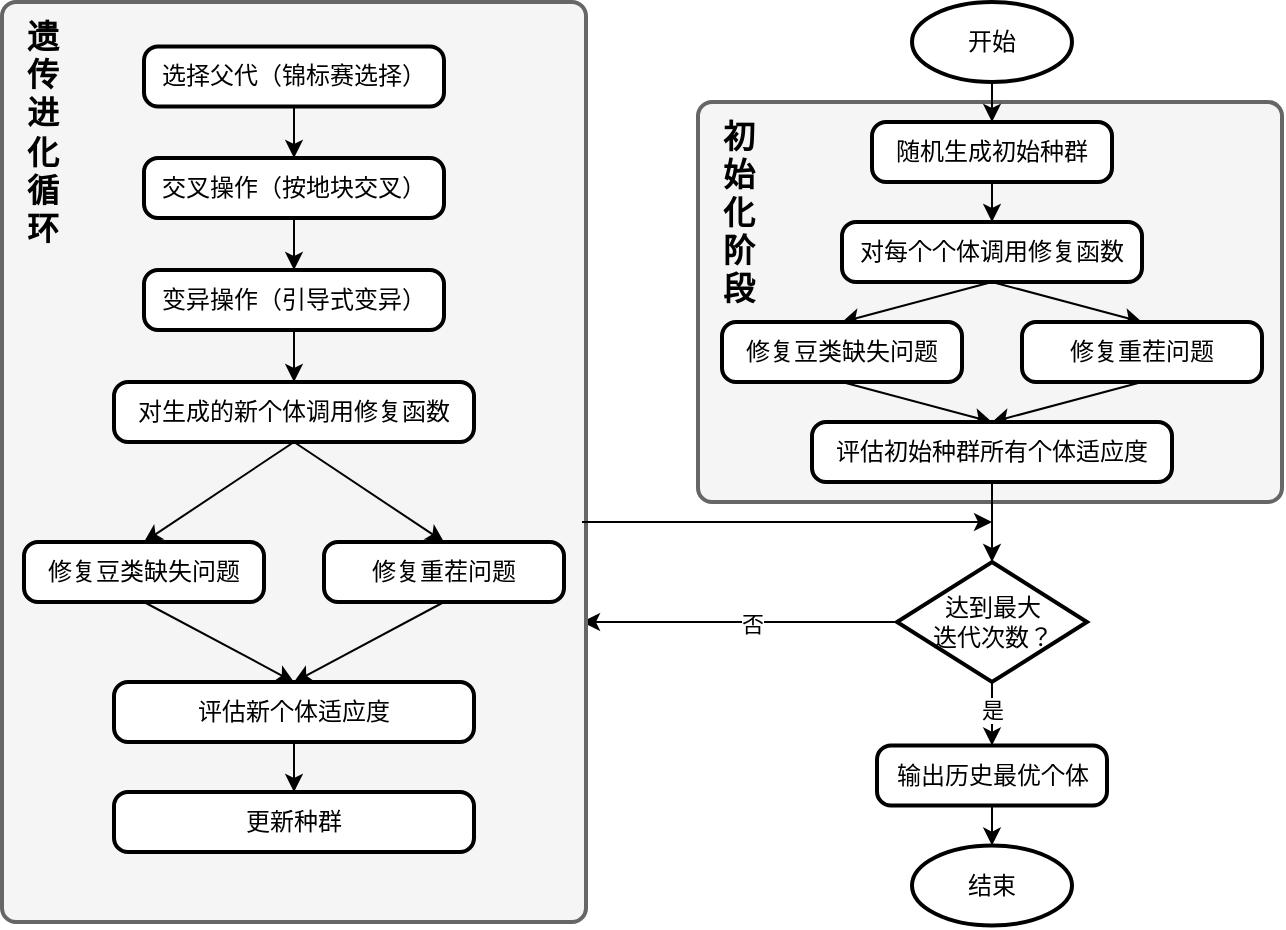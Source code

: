 <mxfile version="28.0.6">
  <diagram name="第 1 页" id="uOn0SmfI0yPcDQvzSCrN">
    <mxGraphModel dx="1042" dy="722" grid="1" gridSize="10" guides="1" tooltips="1" connect="1" arrows="1" fold="1" page="1" pageScale="1" pageWidth="827" pageHeight="1169" math="0" shadow="0">
      <root>
        <mxCell id="0" />
        <mxCell id="1" parent="0" />
        <mxCell id="OTty_-bSCkuFEAAzwOe2-79" value="" style="rounded=1;whiteSpace=wrap;html=1;absoluteArcSize=1;arcSize=14;strokeWidth=2;fillColor=#f5f5f5;strokeColor=#666666;fontColor=#333333;" parent="1" vertex="1">
          <mxGeometry x="458" y="210" width="292" height="200" as="geometry" />
        </mxCell>
        <mxCell id="OTty_-bSCkuFEAAzwOe2-48" style="edgeStyle=orthogonalEdgeStyle;rounded=0;orthogonalLoop=1;jettySize=auto;html=1;exitX=0.5;exitY=1;exitDx=0;exitDy=0;exitPerimeter=0;entryX=0.5;entryY=0;entryDx=0;entryDy=0;" parent="1" source="OTty_-bSCkuFEAAzwOe2-39" target="OTty_-bSCkuFEAAzwOe2-40" edge="1">
          <mxGeometry relative="1" as="geometry" />
        </mxCell>
        <mxCell id="OTty_-bSCkuFEAAzwOe2-39" value="开始" style="strokeWidth=2;html=1;shape=mxgraph.flowchart.start_1;whiteSpace=wrap;" parent="1" vertex="1">
          <mxGeometry x="565" y="160" width="80" height="40" as="geometry" />
        </mxCell>
        <mxCell id="OTty_-bSCkuFEAAzwOe2-49" style="edgeStyle=orthogonalEdgeStyle;rounded=0;orthogonalLoop=1;jettySize=auto;html=1;exitX=0.5;exitY=1;exitDx=0;exitDy=0;entryX=0.5;entryY=0;entryDx=0;entryDy=0;" parent="1" source="OTty_-bSCkuFEAAzwOe2-40" target="OTty_-bSCkuFEAAzwOe2-41" edge="1">
          <mxGeometry relative="1" as="geometry" />
        </mxCell>
        <mxCell id="OTty_-bSCkuFEAAzwOe2-40" value="随机生成初始种群" style="rounded=1;whiteSpace=wrap;html=1;absoluteArcSize=1;arcSize=14;strokeWidth=2;" parent="1" vertex="1">
          <mxGeometry x="545" y="220" width="120" height="30" as="geometry" />
        </mxCell>
        <mxCell id="OTty_-bSCkuFEAAzwOe2-44" style="rounded=0;orthogonalLoop=1;jettySize=auto;html=1;exitX=0.5;exitY=1;exitDx=0;exitDy=0;entryX=0.5;entryY=0;entryDx=0;entryDy=0;" parent="1" source="OTty_-bSCkuFEAAzwOe2-41" target="OTty_-bSCkuFEAAzwOe2-42" edge="1">
          <mxGeometry relative="1" as="geometry" />
        </mxCell>
        <mxCell id="OTty_-bSCkuFEAAzwOe2-45" style="rounded=0;orthogonalLoop=1;jettySize=auto;html=1;exitX=0.5;exitY=1;exitDx=0;exitDy=0;entryX=0.5;entryY=0;entryDx=0;entryDy=0;" parent="1" source="OTty_-bSCkuFEAAzwOe2-41" target="OTty_-bSCkuFEAAzwOe2-43" edge="1">
          <mxGeometry relative="1" as="geometry" />
        </mxCell>
        <mxCell id="OTty_-bSCkuFEAAzwOe2-41" value="对每个个体调用修复函数" style="rounded=1;whiteSpace=wrap;html=1;absoluteArcSize=1;arcSize=14;strokeWidth=2;" parent="1" vertex="1">
          <mxGeometry x="530" y="270" width="150" height="30" as="geometry" />
        </mxCell>
        <mxCell id="OTty_-bSCkuFEAAzwOe2-50" style="rounded=0;orthogonalLoop=1;jettySize=auto;html=1;exitX=0.5;exitY=1;exitDx=0;exitDy=0;entryX=0.5;entryY=0;entryDx=0;entryDy=0;" parent="1" source="OTty_-bSCkuFEAAzwOe2-42" target="OTty_-bSCkuFEAAzwOe2-47" edge="1">
          <mxGeometry relative="1" as="geometry" />
        </mxCell>
        <mxCell id="OTty_-bSCkuFEAAzwOe2-42" value="修复豆类缺失问题" style="rounded=1;whiteSpace=wrap;html=1;absoluteArcSize=1;arcSize=14;strokeWidth=2;" parent="1" vertex="1">
          <mxGeometry x="470" y="320" width="120" height="30" as="geometry" />
        </mxCell>
        <mxCell id="OTty_-bSCkuFEAAzwOe2-51" style="rounded=0;orthogonalLoop=1;jettySize=auto;html=1;exitX=0.5;exitY=1;exitDx=0;exitDy=0;entryX=0.5;entryY=0;entryDx=0;entryDy=0;" parent="1" source="OTty_-bSCkuFEAAzwOe2-43" target="OTty_-bSCkuFEAAzwOe2-47" edge="1">
          <mxGeometry relative="1" as="geometry" />
        </mxCell>
        <mxCell id="OTty_-bSCkuFEAAzwOe2-43" value="修复重茬问题" style="rounded=1;whiteSpace=wrap;html=1;absoluteArcSize=1;arcSize=14;strokeWidth=2;" parent="1" vertex="1">
          <mxGeometry x="620" y="320" width="120" height="30" as="geometry" />
        </mxCell>
        <mxCell id="OTty_-bSCkuFEAAzwOe2-47" value="评估初始种群所有个体适应度" style="rounded=1;whiteSpace=wrap;html=1;absoluteArcSize=1;arcSize=14;strokeWidth=2;" parent="1" vertex="1">
          <mxGeometry x="515" y="370" width="180" height="30" as="geometry" />
        </mxCell>
        <mxCell id="OTty_-bSCkuFEAAzwOe2-57" style="edgeStyle=orthogonalEdgeStyle;rounded=0;orthogonalLoop=1;jettySize=auto;html=1;exitX=0.5;exitY=1;exitDx=0;exitDy=0;exitPerimeter=0;entryX=0.5;entryY=0;entryDx=0;entryDy=0;" parent="1" source="OTty_-bSCkuFEAAzwOe2-52" target="OTty_-bSCkuFEAAzwOe2-56" edge="1">
          <mxGeometry relative="1" as="geometry" />
        </mxCell>
        <mxCell id="OTty_-bSCkuFEAAzwOe2-60" value="是" style="edgeLabel;html=1;align=center;verticalAlign=middle;resizable=0;points=[];" parent="OTty_-bSCkuFEAAzwOe2-57" vertex="1" connectable="0">
          <mxGeometry x="-0.131" relative="1" as="geometry">
            <mxPoint as="offset" />
          </mxGeometry>
        </mxCell>
        <mxCell id="OTty_-bSCkuFEAAzwOe2-92" style="edgeStyle=orthogonalEdgeStyle;rounded=0;orthogonalLoop=1;jettySize=auto;html=1;" parent="1" source="OTty_-bSCkuFEAAzwOe2-52" edge="1">
          <mxGeometry relative="1" as="geometry">
            <mxPoint x="400" y="470" as="targetPoint" />
          </mxGeometry>
        </mxCell>
        <mxCell id="OTty_-bSCkuFEAAzwOe2-93" value="否" style="edgeLabel;html=1;align=center;verticalAlign=middle;resizable=0;points=[];" parent="OTty_-bSCkuFEAAzwOe2-92" vertex="1" connectable="0">
          <mxGeometry x="-0.081" y="1" relative="1" as="geometry">
            <mxPoint as="offset" />
          </mxGeometry>
        </mxCell>
        <mxCell id="OTty_-bSCkuFEAAzwOe2-52" value="达到最大&lt;div&gt;迭代次数？&lt;/div&gt;" style="strokeWidth=2;html=1;shape=mxgraph.flowchart.decision;whiteSpace=wrap;" parent="1" vertex="1">
          <mxGeometry x="557.5" y="440" width="95" height="60" as="geometry" />
        </mxCell>
        <mxCell id="OTty_-bSCkuFEAAzwOe2-54" style="edgeStyle=orthogonalEdgeStyle;rounded=0;orthogonalLoop=1;jettySize=auto;html=1;exitX=0.5;exitY=1;exitDx=0;exitDy=0;entryX=0.5;entryY=0;entryDx=0;entryDy=0;entryPerimeter=0;" parent="1" source="OTty_-bSCkuFEAAzwOe2-47" target="OTty_-bSCkuFEAAzwOe2-52" edge="1">
          <mxGeometry relative="1" as="geometry" />
        </mxCell>
        <mxCell id="OTty_-bSCkuFEAAzwOe2-56" value="输出历史最优个体" style="rounded=1;whiteSpace=wrap;html=1;absoluteArcSize=1;arcSize=14;strokeWidth=2;" parent="1" vertex="1">
          <mxGeometry x="547.5" y="531.76" width="115" height="30" as="geometry" />
        </mxCell>
        <mxCell id="OTty_-bSCkuFEAAzwOe2-58" value="结束" style="strokeWidth=2;html=1;shape=mxgraph.flowchart.start_1;whiteSpace=wrap;" parent="1" vertex="1">
          <mxGeometry x="565" y="581.76" width="80" height="40" as="geometry" />
        </mxCell>
        <mxCell id="OTty_-bSCkuFEAAzwOe2-59" style="edgeStyle=orthogonalEdgeStyle;rounded=0;orthogonalLoop=1;jettySize=auto;html=1;exitX=0.5;exitY=1;exitDx=0;exitDy=0;entryX=0.5;entryY=0;entryDx=0;entryDy=0;entryPerimeter=0;" parent="1" source="OTty_-bSCkuFEAAzwOe2-56" target="OTty_-bSCkuFEAAzwOe2-58" edge="1">
          <mxGeometry relative="1" as="geometry" />
        </mxCell>
        <mxCell id="OTty_-bSCkuFEAAzwOe2-81" value="&lt;b&gt;&lt;font style=&quot;font-size: 16px;&quot;&gt;初&lt;/font&gt;&lt;/b&gt;&lt;div&gt;&lt;b&gt;&lt;font style=&quot;font-size: 16px;&quot;&gt;始&lt;/font&gt;&lt;/b&gt;&lt;/div&gt;&lt;div&gt;&lt;b&gt;&lt;font style=&quot;font-size: 16px;&quot;&gt;化&lt;/font&gt;&lt;/b&gt;&lt;/div&gt;&lt;div&gt;&lt;b&gt;&lt;font style=&quot;font-size: 16px;&quot;&gt;阶&lt;/font&gt;&lt;/b&gt;&lt;/div&gt;&lt;div&gt;&lt;b&gt;&lt;font style=&quot;font-size: 16px;&quot;&gt;段&lt;/font&gt;&lt;/b&gt;&lt;/div&gt;" style="text;html=1;align=center;verticalAlign=middle;resizable=0;points=[];autosize=1;strokeColor=none;fillColor=none;" parent="1" vertex="1">
          <mxGeometry x="458" y="210" width="40" height="110" as="geometry" />
        </mxCell>
        <mxCell id="OTty_-bSCkuFEAAzwOe2-85" value="" style="group" parent="1" vertex="1" connectable="0">
          <mxGeometry x="110" y="160" width="292" height="460" as="geometry" />
        </mxCell>
        <mxCell id="OTty_-bSCkuFEAAzwOe2-80" value="" style="rounded=1;whiteSpace=wrap;html=1;absoluteArcSize=1;arcSize=14;strokeWidth=2;fillColor=#f5f5f5;strokeColor=#666666;fontColor=#333333;movable=0;resizable=0;rotatable=0;deletable=0;editable=0;locked=1;connectable=0;" parent="OTty_-bSCkuFEAAzwOe2-85" vertex="1">
          <mxGeometry width="292" height="460" as="geometry" />
        </mxCell>
        <mxCell id="OTty_-bSCkuFEAAzwOe2-89" style="edgeStyle=orthogonalEdgeStyle;rounded=0;orthogonalLoop=1;jettySize=auto;html=1;exitX=0.5;exitY=1;exitDx=0;exitDy=0;entryX=0.5;entryY=0;entryDx=0;entryDy=0;" parent="OTty_-bSCkuFEAAzwOe2-85" source="OTty_-bSCkuFEAAzwOe2-61" target="OTty_-bSCkuFEAAzwOe2-63" edge="1">
          <mxGeometry relative="1" as="geometry" />
        </mxCell>
        <mxCell id="OTty_-bSCkuFEAAzwOe2-61" value="选择父代（锦标赛选择）" style="rounded=1;whiteSpace=wrap;html=1;absoluteArcSize=1;arcSize=14;strokeWidth=2;" parent="OTty_-bSCkuFEAAzwOe2-85" vertex="1">
          <mxGeometry x="71" y="22.24" width="150" height="30" as="geometry" />
        </mxCell>
        <mxCell id="OTty_-bSCkuFEAAzwOe2-90" style="edgeStyle=orthogonalEdgeStyle;rounded=0;orthogonalLoop=1;jettySize=auto;html=1;exitX=0.5;exitY=1;exitDx=0;exitDy=0;entryX=0.5;entryY=0;entryDx=0;entryDy=0;" parent="OTty_-bSCkuFEAAzwOe2-85" source="OTty_-bSCkuFEAAzwOe2-63" target="OTty_-bSCkuFEAAzwOe2-64" edge="1">
          <mxGeometry relative="1" as="geometry" />
        </mxCell>
        <mxCell id="OTty_-bSCkuFEAAzwOe2-63" value="交叉操作（按地块交叉）" style="rounded=1;whiteSpace=wrap;html=1;absoluteArcSize=1;arcSize=14;strokeWidth=2;" parent="OTty_-bSCkuFEAAzwOe2-85" vertex="1">
          <mxGeometry x="71" y="78" width="150" height="30" as="geometry" />
        </mxCell>
        <mxCell id="OTty_-bSCkuFEAAzwOe2-91" style="edgeStyle=orthogonalEdgeStyle;rounded=0;orthogonalLoop=1;jettySize=auto;html=1;exitX=0.5;exitY=1;exitDx=0;exitDy=0;entryX=0.5;entryY=0;entryDx=0;entryDy=0;" parent="OTty_-bSCkuFEAAzwOe2-85" source="OTty_-bSCkuFEAAzwOe2-64" target="OTty_-bSCkuFEAAzwOe2-67" edge="1">
          <mxGeometry relative="1" as="geometry" />
        </mxCell>
        <mxCell id="OTty_-bSCkuFEAAzwOe2-64" value="变异操作（引导式变异）" style="rounded=1;whiteSpace=wrap;html=1;absoluteArcSize=1;arcSize=14;strokeWidth=2;" parent="OTty_-bSCkuFEAAzwOe2-85" vertex="1">
          <mxGeometry x="71" y="134" width="150" height="30" as="geometry" />
        </mxCell>
        <mxCell id="OTty_-bSCkuFEAAzwOe2-65" style="rounded=0;orthogonalLoop=1;jettySize=auto;html=1;exitX=0.5;exitY=1;exitDx=0;exitDy=0;entryX=0.5;entryY=0;entryDx=0;entryDy=0;" parent="OTty_-bSCkuFEAAzwOe2-85" source="OTty_-bSCkuFEAAzwOe2-67" target="OTty_-bSCkuFEAAzwOe2-69" edge="1">
          <mxGeometry relative="1" as="geometry" />
        </mxCell>
        <mxCell id="OTty_-bSCkuFEAAzwOe2-66" style="rounded=0;orthogonalLoop=1;jettySize=auto;html=1;exitX=0.5;exitY=1;exitDx=0;exitDy=0;entryX=0.5;entryY=0;entryDx=0;entryDy=0;" parent="OTty_-bSCkuFEAAzwOe2-85" source="OTty_-bSCkuFEAAzwOe2-67" target="OTty_-bSCkuFEAAzwOe2-71" edge="1">
          <mxGeometry relative="1" as="geometry" />
        </mxCell>
        <mxCell id="OTty_-bSCkuFEAAzwOe2-67" value="对生成的新个体调用修复函数" style="rounded=1;whiteSpace=wrap;html=1;absoluteArcSize=1;arcSize=14;strokeWidth=2;" parent="OTty_-bSCkuFEAAzwOe2-85" vertex="1">
          <mxGeometry x="56" y="190" width="180" height="30" as="geometry" />
        </mxCell>
        <mxCell id="OTty_-bSCkuFEAAzwOe2-68" style="rounded=0;orthogonalLoop=1;jettySize=auto;html=1;exitX=0.5;exitY=1;exitDx=0;exitDy=0;entryX=0.5;entryY=0;entryDx=0;entryDy=0;" parent="OTty_-bSCkuFEAAzwOe2-85" source="OTty_-bSCkuFEAAzwOe2-69" target="OTty_-bSCkuFEAAzwOe2-72" edge="1">
          <mxGeometry relative="1" as="geometry" />
        </mxCell>
        <mxCell id="OTty_-bSCkuFEAAzwOe2-69" value="修复豆类缺失问题" style="rounded=1;whiteSpace=wrap;html=1;absoluteArcSize=1;arcSize=14;strokeWidth=2;" parent="OTty_-bSCkuFEAAzwOe2-85" vertex="1">
          <mxGeometry x="11" y="270" width="120" height="30" as="geometry" />
        </mxCell>
        <mxCell id="OTty_-bSCkuFEAAzwOe2-70" style="rounded=0;orthogonalLoop=1;jettySize=auto;html=1;exitX=0.5;exitY=1;exitDx=0;exitDy=0;entryX=0.5;entryY=0;entryDx=0;entryDy=0;" parent="OTty_-bSCkuFEAAzwOe2-85" source="OTty_-bSCkuFEAAzwOe2-71" target="OTty_-bSCkuFEAAzwOe2-72" edge="1">
          <mxGeometry relative="1" as="geometry" />
        </mxCell>
        <mxCell id="OTty_-bSCkuFEAAzwOe2-71" value="修复重茬问题" style="rounded=1;whiteSpace=wrap;html=1;absoluteArcSize=1;arcSize=14;strokeWidth=2;" parent="OTty_-bSCkuFEAAzwOe2-85" vertex="1">
          <mxGeometry x="161" y="270" width="120" height="30" as="geometry" />
        </mxCell>
        <mxCell id="OTty_-bSCkuFEAAzwOe2-72" value="评估新个体适应度" style="rounded=1;whiteSpace=wrap;html=1;absoluteArcSize=1;arcSize=14;strokeWidth=2;" parent="OTty_-bSCkuFEAAzwOe2-85" vertex="1">
          <mxGeometry x="56" y="340" width="180" height="30" as="geometry" />
        </mxCell>
        <mxCell id="OTty_-bSCkuFEAAzwOe2-76" value="" style="edgeStyle=orthogonalEdgeStyle;rounded=0;orthogonalLoop=1;jettySize=auto;html=1;exitX=0.5;exitY=1;exitDx=0;exitDy=0;entryX=0.5;entryY=0;entryDx=0;entryDy=0;entryPerimeter=0;" parent="OTty_-bSCkuFEAAzwOe2-85" source="OTty_-bSCkuFEAAzwOe2-72" target="OTty_-bSCkuFEAAzwOe2-74" edge="1">
          <mxGeometry relative="1" as="geometry">
            <mxPoint x="146" y="362.24" as="targetPoint" />
            <mxPoint x="146" y="302.24" as="sourcePoint" />
          </mxGeometry>
        </mxCell>
        <mxCell id="OTty_-bSCkuFEAAzwOe2-74" value="更新种群" style="rounded=1;whiteSpace=wrap;html=1;absoluteArcSize=1;arcSize=14;strokeWidth=2;" parent="OTty_-bSCkuFEAAzwOe2-85" vertex="1">
          <mxGeometry x="56" y="395" width="180" height="30" as="geometry" />
        </mxCell>
        <mxCell id="OTty_-bSCkuFEAAzwOe2-84" value="&lt;span style=&quot;font-size: 16px;&quot;&gt;&lt;b&gt;遗&lt;/b&gt;&lt;/span&gt;&lt;div&gt;&lt;span style=&quot;font-size: 16px;&quot;&gt;&lt;b&gt;传&lt;/b&gt;&lt;/span&gt;&lt;/div&gt;&lt;div&gt;&lt;span style=&quot;font-size: 16px;&quot;&gt;&lt;b&gt;进&lt;/b&gt;&lt;/span&gt;&lt;/div&gt;&lt;div&gt;&lt;span style=&quot;font-size: 16px;&quot;&gt;&lt;b&gt;化&lt;/b&gt;&lt;/span&gt;&lt;/div&gt;&lt;div&gt;&lt;span style=&quot;font-size: 16px;&quot;&gt;&lt;b&gt;循&lt;/b&gt;&lt;/span&gt;&lt;/div&gt;&lt;div&gt;&lt;span style=&quot;font-size: 16px;&quot;&gt;&lt;b&gt;环&lt;/b&gt;&lt;/span&gt;&lt;/div&gt;" style="text;html=1;align=center;verticalAlign=middle;resizable=0;points=[];autosize=1;strokeColor=none;fillColor=none;" parent="OTty_-bSCkuFEAAzwOe2-85" vertex="1">
          <mxGeometry width="40" height="130" as="geometry" />
        </mxCell>
        <mxCell id="OTty_-bSCkuFEAAzwOe2-98" value="" style="endArrow=classic;html=1;rounded=0;" parent="1" edge="1">
          <mxGeometry width="50" height="50" relative="1" as="geometry">
            <mxPoint x="400" y="420" as="sourcePoint" />
            <mxPoint x="605" y="420" as="targetPoint" />
          </mxGeometry>
        </mxCell>
      </root>
    </mxGraphModel>
  </diagram>
</mxfile>
